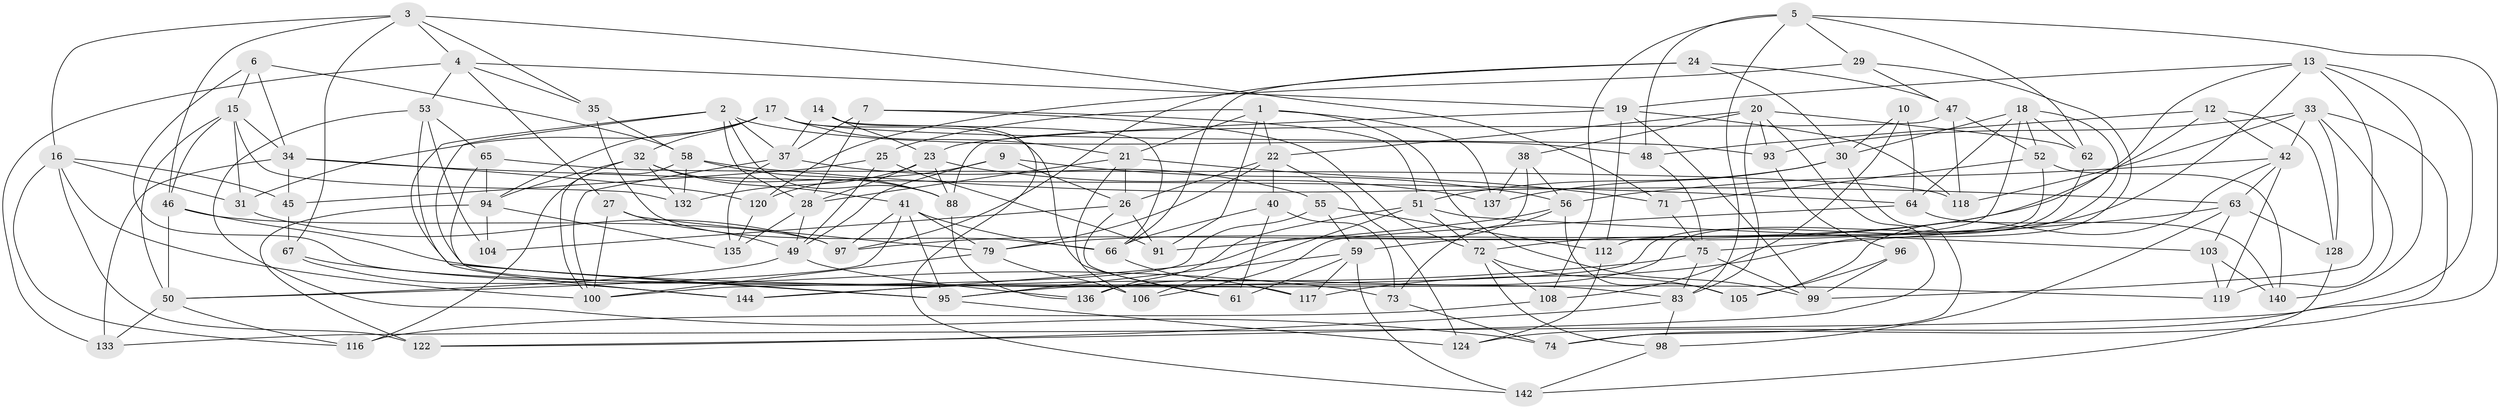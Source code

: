 // Generated by graph-tools (version 1.1) at 2025/24/03/03/25 07:24:30]
// undirected, 97 vertices, 236 edges
graph export_dot {
graph [start="1"]
  node [color=gray90,style=filled];
  1 [super="+86"];
  2 [super="+8"];
  3 [super="+107"];
  4 [super="+84"];
  5 [super="+11"];
  6;
  7;
  9;
  10;
  12;
  13 [super="+126"];
  14;
  15 [super="+36"];
  16 [super="+89"];
  17 [super="+134"];
  18 [super="+57"];
  19 [super="+44"];
  20 [super="+70"];
  21 [super="+43"];
  22 [super="+39"];
  23 [super="+139"];
  24;
  25;
  26 [super="+129"];
  27;
  28 [super="+109"];
  29;
  30 [super="+60"];
  31;
  32 [super="+143"];
  33 [super="+127"];
  34 [super="+81"];
  35;
  37 [super="+115"];
  38;
  40;
  41 [super="+101"];
  42 [super="+78"];
  45;
  46 [super="+68"];
  47 [super="+69"];
  48;
  49 [super="+121"];
  50 [super="+54"];
  51 [super="+82"];
  52 [super="+76"];
  53 [super="+80"];
  55;
  56 [super="+125"];
  58 [super="+92"];
  59 [super="+114"];
  61;
  62;
  63 [super="+85"];
  64 [super="+123"];
  65;
  66 [super="+77"];
  67;
  71;
  72 [super="+90"];
  73;
  74;
  75 [super="+138"];
  79 [super="+87"];
  83 [super="+102"];
  88 [super="+131"];
  91;
  93;
  94 [super="+113"];
  95 [super="+111"];
  96;
  97 [super="+130"];
  98;
  99 [super="+141"];
  100 [super="+110"];
  103;
  104;
  105;
  106;
  108;
  112;
  116;
  117;
  118;
  119;
  120;
  122;
  124;
  128;
  132;
  133;
  135;
  136;
  137;
  140;
  142;
  144;
  1 -- 22;
  1 -- 137;
  1 -- 25;
  1 -- 91;
  1 -- 99;
  1 -- 21;
  2 -- 48;
  2 -- 144;
  2 -- 117;
  2 -- 28;
  2 -- 88;
  2 -- 37;
  3 -- 67;
  3 -- 16;
  3 -- 35;
  3 -- 4;
  3 -- 71;
  3 -- 46;
  4 -- 35;
  4 -- 133;
  4 -- 19;
  4 -- 27;
  4 -- 53;
  5 -- 108;
  5 -- 74;
  5 -- 62;
  5 -- 48;
  5 -- 29;
  5 -- 83;
  6 -- 58;
  6 -- 34;
  6 -- 83;
  6 -- 15;
  7 -- 37;
  7 -- 72;
  7 -- 51;
  7 -- 28;
  9 -- 56;
  9 -- 120;
  9 -- 49;
  9 -- 26;
  10 -- 64 [weight=2];
  10 -- 30;
  10 -- 108;
  12 -- 48;
  12 -- 128;
  12 -- 42;
  12 -- 97;
  13 -- 72;
  13 -- 79;
  13 -- 19;
  13 -- 99;
  13 -- 140;
  13 -- 133;
  14 -- 142;
  14 -- 66;
  14 -- 37;
  14 -- 23;
  15 -- 31;
  15 -- 50;
  15 -- 46;
  15 -- 132;
  15 -- 34;
  16 -- 116;
  16 -- 100;
  16 -- 122;
  16 -- 45;
  16 -- 31;
  17 -- 61;
  17 -- 94;
  17 -- 32;
  17 -- 93;
  17 -- 31;
  17 -- 21;
  18 -- 59;
  18 -- 64;
  18 -- 62;
  18 -- 136;
  18 -- 30;
  18 -- 52;
  19 -- 99;
  19 -- 112;
  19 -- 118;
  19 -- 23;
  20 -- 93;
  20 -- 83;
  20 -- 22;
  20 -- 62;
  20 -- 122;
  20 -- 38;
  21 -- 71;
  21 -- 106;
  21 -- 26;
  21 -- 28;
  22 -- 79;
  22 -- 40;
  22 -- 26;
  22 -- 124;
  23 -- 132;
  23 -- 137;
  23 -- 88;
  23 -- 28;
  24 -- 47;
  24 -- 66;
  24 -- 97;
  24 -- 30;
  25 -- 49;
  25 -- 91;
  25 -- 45;
  26 -- 104;
  26 -- 61;
  26 -- 91;
  27 -- 49;
  27 -- 79;
  27 -- 100;
  28 -- 135;
  28 -- 49;
  29 -- 47;
  29 -- 120;
  29 -- 117;
  30 -- 74;
  30 -- 137;
  30 -- 51;
  31 -- 97;
  32 -- 116;
  32 -- 41;
  32 -- 132;
  32 -- 88;
  32 -- 94;
  33 -- 119;
  33 -- 118;
  33 -- 128;
  33 -- 42;
  33 -- 124;
  33 -- 93;
  34 -- 45;
  34 -- 133;
  34 -- 64;
  34 -- 120;
  35 -- 66;
  35 -- 58;
  37 -- 135;
  37 -- 55;
  37 -- 100;
  38 -- 144;
  38 -- 137;
  38 -- 56;
  40 -- 73;
  40 -- 66;
  40 -- 61;
  41 -- 79;
  41 -- 95;
  41 -- 66;
  41 -- 50;
  41 -- 97;
  42 -- 56;
  42 -- 119;
  42 -- 105;
  42 -- 63;
  45 -- 67;
  46 -- 97 [weight=2];
  46 -- 119;
  46 -- 50;
  47 -- 88;
  47 -- 118;
  47 -- 52 [weight=2];
  48 -- 75;
  49 -- 136;
  49 -- 50;
  50 -- 116;
  50 -- 133;
  51 -- 136;
  51 -- 72;
  51 -- 106;
  51 -- 103;
  52 -- 71;
  52 -- 140;
  52 -- 112;
  53 -- 104 [weight=2];
  53 -- 74;
  53 -- 95;
  53 -- 65;
  55 -- 112;
  55 -- 59;
  55 -- 100;
  56 -- 105;
  56 -- 73;
  56 -- 91;
  58 -- 132;
  58 -- 63;
  58 -- 88;
  58 -- 100;
  59 -- 117;
  59 -- 61;
  59 -- 142;
  59 -- 95;
  62 -- 95;
  63 -- 103;
  63 -- 75;
  63 -- 128;
  63 -- 98;
  64 -- 140;
  64 -- 106;
  65 -- 118;
  65 -- 94;
  65 -- 95;
  66 -- 117;
  67 -- 73;
  67 -- 144;
  71 -- 75;
  72 -- 98;
  72 -- 108;
  72 -- 105;
  73 -- 74;
  75 -- 144;
  75 -- 83;
  75 -- 99;
  79 -- 100;
  79 -- 106;
  83 -- 122;
  83 -- 98;
  88 -- 136;
  93 -- 96;
  94 -- 122;
  94 -- 104;
  94 -- 135;
  95 -- 124;
  96 -- 105;
  96 -- 99 [weight=2];
  98 -- 142;
  103 -- 119;
  103 -- 140;
  108 -- 116;
  112 -- 124;
  120 -- 135;
  128 -- 142;
}
